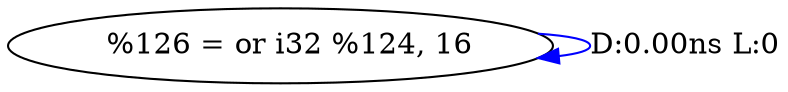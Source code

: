 digraph {
Node0x3cfd450[label="  %126 = or i32 %124, 16"];
Node0x3cfd450 -> Node0x3cfd450[label="D:0.00ns L:0",color=blue];
}
